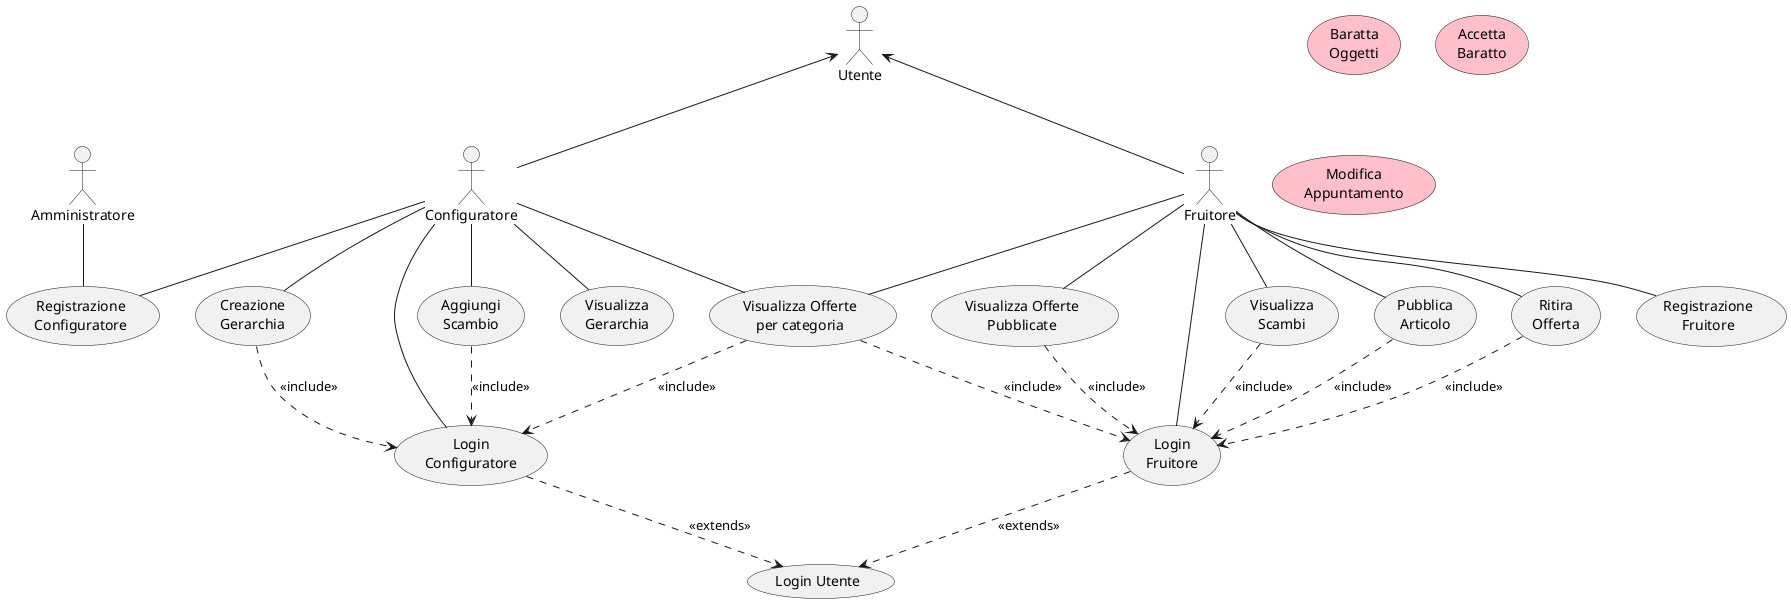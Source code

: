 @startuml ver1

:Configuratore: as conf
:Utente: as user
:Amministratore: as admin
conf -up-> user

conf -- (Login\nConfiguratore)
conf -- (Visualizza\nGerarchia)
conf -- (Creazione\nGerarchia)
conf -- (Registrazione\nConfiguratore)

admin -- (Registrazione\nConfiguratore)

(Creazione\nGerarchia) ..> (Login\nConfiguratore): <<include>>
(Login\nConfiguratore) ..> (Login Utente): <<extends>>

'Versione 2'

:Fruitore: as fruit
fruit -up-> user

(Aggiungi\nScambio)
(Login\nFruitore)
(Registrazione\nFruitore)
(Visualizza\nScambi)

conf --(Aggiungi\nScambio)
fruit -- (Visualizza\nScambi)
fruit -- (Registrazione\nFruitore)
fruit -- (Login\nFruitore)

(Login\nFruitore) ..> (Login Utente): <<extends>>
(Visualizza\nScambi) ..> (Login\nFruitore): <<include>>
(Aggiungi\nScambio) ..> (Login\nConfiguratore): <<include>>

'versione 3'
(Visualizza Offerte\nper categoria)
(Pubblica\nArticolo)
(Ritira\nOfferta)
(Visualizza Offerte\nPubblicate)

fruit -- (Visualizza Offerte\nper categoria)
fruit -- (Pubblica\nArticolo)
fruit -- (Ritira\nOfferta)
fruit -- (Visualizza Offerte\nPubblicate)
conf -- (Visualizza Offerte\nper categoria)

(Visualizza Offerte\nper categoria) ..> (Login\nFruitore): <<include>>
(Pubblica\nArticolo) ..> (Login\nFruitore): <<include>>
(Ritira\nOfferta) ..> (Login\nFruitore): <<include>>
(Visualizza Offerte\nPubblicate) ..> (Login\nFruitore): <<include>>
(Visualizza Offerte\nper categoria) ..> (Login\nConfiguratore): <<include>>

'Versione 4'
(Baratta\nOggetti) #Pink
(Accetta\nBaratto) #Pink
(Modifica\nAppuntamento) #Pink


@enduml
